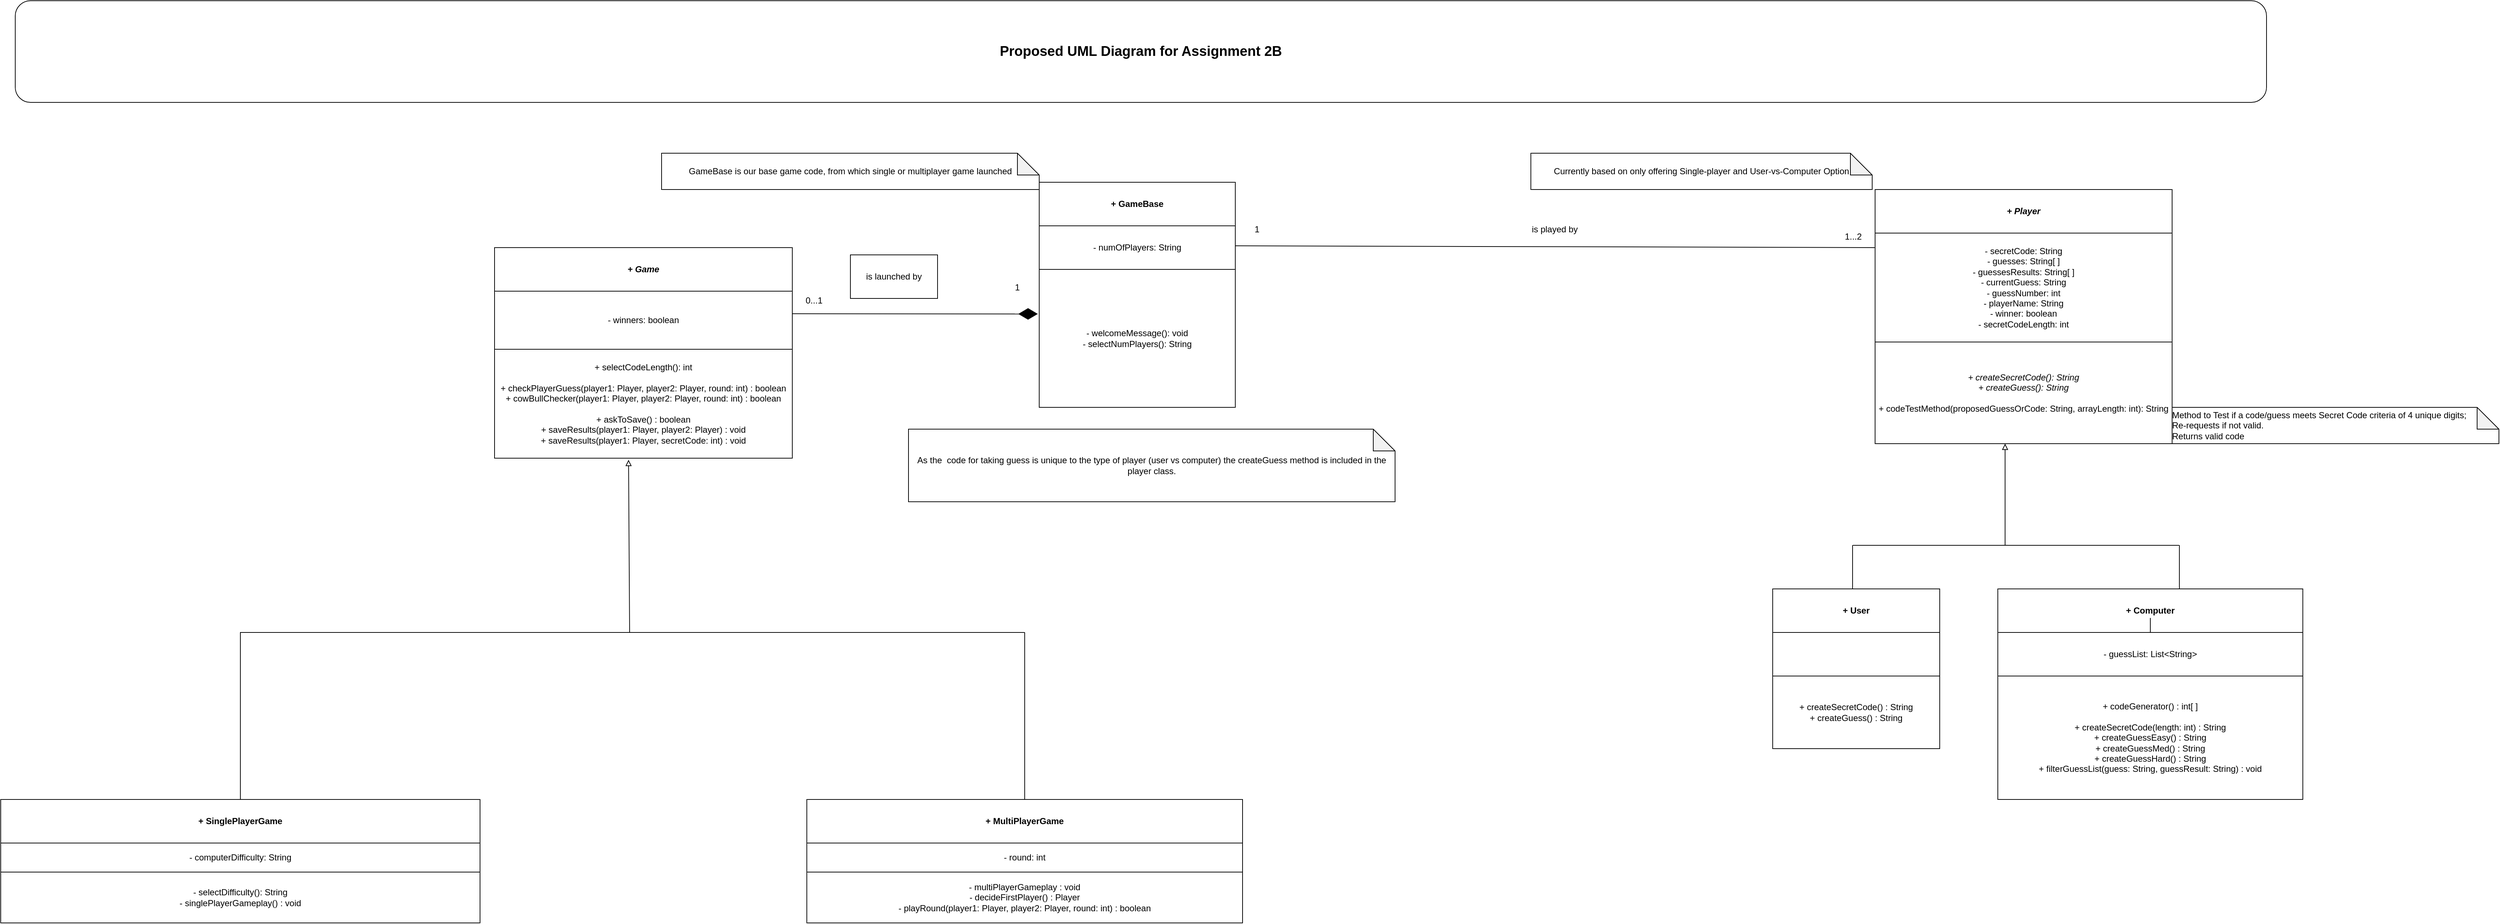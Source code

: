 <mxfile version="24.2.1" type="github">
  <diagram name="Page-1" id="k0b15O7BoX57XoeLq1dA">
    <mxGraphModel dx="1670" dy="754" grid="1" gridSize="10" guides="1" tooltips="1" connect="1" arrows="1" fold="1" page="1" pageScale="1" pageWidth="827" pageHeight="1169" math="0" shadow="0">
      <root>
        <mxCell id="0" />
        <mxCell id="1" parent="0" />
        <mxCell id="XR4MavHLO2OCBJJE3bpX-2" value="&lt;i&gt;+ Player&lt;/i&gt;" style="rounded=0;whiteSpace=wrap;html=1;fontStyle=1" vertex="1" parent="1">
          <mxGeometry x="2701" y="440" width="409" height="60" as="geometry" />
        </mxCell>
        <mxCell id="XR4MavHLO2OCBJJE3bpX-3" value="&lt;div&gt;- secretCode: String&lt;/div&gt;&lt;div&gt;- guesses: String[ ]&lt;/div&gt;&lt;div&gt;- guessesResults: String[ ]&lt;/div&gt;&lt;div&gt;- currentGuess: String&lt;/div&gt;&lt;div&gt;- guessNumber: int&lt;/div&gt;&lt;div&gt;- playerName: String&lt;/div&gt;&lt;div&gt;- winner: boolean&lt;/div&gt;&lt;div&gt;- secretCodeLength: int&lt;/div&gt;" style="rounded=0;whiteSpace=wrap;html=1;" vertex="1" parent="1">
          <mxGeometry x="2701" y="500" width="409" height="150" as="geometry" />
        </mxCell>
        <mxCell id="XR4MavHLO2OCBJJE3bpX-4" value="&lt;div&gt;+ createSecretCode(): String&lt;/div&gt;&lt;div&gt;+ createGuess(): String&lt;/div&gt;&lt;div&gt;&lt;span style=&quot;font-style: normal;&quot;&gt;&lt;br&gt;&lt;/span&gt;&lt;/div&gt;&lt;span style=&quot;font-style: normal;&quot;&gt;+ codeTestMethod(proposedGuessOrCode: String, arrayLength: int): String&lt;/span&gt;" style="rounded=0;whiteSpace=wrap;html=1;fontStyle=2" vertex="1" parent="1">
          <mxGeometry x="2701" y="650" width="409" height="140" as="geometry" />
        </mxCell>
        <mxCell id="XR4MavHLO2OCBJJE3bpX-5" value="" style="endArrow=none;html=1;rounded=0;" edge="1" parent="1">
          <mxGeometry width="50" height="50" relative="1" as="geometry">
            <mxPoint x="2670" y="990" as="sourcePoint" />
            <mxPoint x="2670" y="930" as="targetPoint" />
          </mxGeometry>
        </mxCell>
        <mxCell id="XR4MavHLO2OCBJJE3bpX-6" value="" style="endArrow=none;html=1;rounded=0;" edge="1" parent="1">
          <mxGeometry width="50" height="50" relative="1" as="geometry">
            <mxPoint x="2670" y="930" as="sourcePoint" />
            <mxPoint x="2920" y="930" as="targetPoint" />
          </mxGeometry>
        </mxCell>
        <mxCell id="XR4MavHLO2OCBJJE3bpX-7" value="" style="endArrow=none;html=1;rounded=0;" edge="1" parent="1">
          <mxGeometry width="50" height="50" relative="1" as="geometry">
            <mxPoint x="2920" y="930" as="sourcePoint" />
            <mxPoint x="3120" y="930" as="targetPoint" />
          </mxGeometry>
        </mxCell>
        <mxCell id="XR4MavHLO2OCBJJE3bpX-8" value="" style="endArrow=none;html=1;rounded=0;" edge="1" parent="1">
          <mxGeometry width="50" height="50" relative="1" as="geometry">
            <mxPoint x="3120" y="990" as="sourcePoint" />
            <mxPoint x="3120" y="930" as="targetPoint" />
          </mxGeometry>
        </mxCell>
        <mxCell id="XR4MavHLO2OCBJJE3bpX-9" value="" style="endArrow=block;html=1;rounded=0;endFill=0;entryX=0.431;entryY=1.025;entryDx=0;entryDy=0;entryPerimeter=0;" edge="1" parent="1">
          <mxGeometry width="50" height="50" relative="1" as="geometry">
            <mxPoint x="2880" y="930" as="sourcePoint" />
            <mxPoint x="2879.999" y="790" as="targetPoint" />
          </mxGeometry>
        </mxCell>
        <mxCell id="XR4MavHLO2OCBJJE3bpX-10" value="+ User" style="rounded=0;whiteSpace=wrap;html=1;fontStyle=1" vertex="1" parent="1">
          <mxGeometry x="2560" y="990" width="230" height="60" as="geometry" />
        </mxCell>
        <mxCell id="XR4MavHLO2OCBJJE3bpX-11" value="" style="rounded=0;whiteSpace=wrap;html=1;" vertex="1" parent="1">
          <mxGeometry x="2560" y="1050" width="230" height="60" as="geometry" />
        </mxCell>
        <mxCell id="XR4MavHLO2OCBJJE3bpX-12" value="&lt;div&gt;&lt;div style=&quot;font-size: 12.0px;&quot;&gt;+ createSecretCode() : String&lt;/div&gt;&lt;div style=&quot;font-size: 12.0px;&quot;&gt;+ createGuess() : String&lt;/div&gt;&lt;/div&gt;" style="rounded=0;whiteSpace=wrap;html=1;" vertex="1" parent="1">
          <mxGeometry x="2560" y="1110" width="230" height="100" as="geometry" />
        </mxCell>
        <mxCell id="XR4MavHLO2OCBJJE3bpX-13" value="+ Computer" style="rounded=0;whiteSpace=wrap;html=1;fontStyle=1" vertex="1" parent="1">
          <mxGeometry x="2870" y="990" width="420" height="60" as="geometry" />
        </mxCell>
        <mxCell id="XR4MavHLO2OCBJJE3bpX-44" value="" style="edgeStyle=orthogonalEdgeStyle;rounded=0;orthogonalLoop=1;jettySize=auto;html=1;" edge="1" parent="1" source="XR4MavHLO2OCBJJE3bpX-14" target="XR4MavHLO2OCBJJE3bpX-13">
          <mxGeometry relative="1" as="geometry" />
        </mxCell>
        <mxCell id="XR4MavHLO2OCBJJE3bpX-14" value="- guessList: List&amp;lt;String&amp;gt;" style="rounded=0;whiteSpace=wrap;html=1;" vertex="1" parent="1">
          <mxGeometry x="2870" y="1050" width="420" height="60" as="geometry" />
        </mxCell>
        <mxCell id="XR4MavHLO2OCBJJE3bpX-15" value="+ codeGenerator() : int[ ]&lt;div&gt;&lt;br&gt;&lt;/div&gt;&lt;div&gt;&lt;div style=&quot;font-size: 12.0px;&quot;&gt;+ createSecretCode(length: int) : String&lt;/div&gt;&lt;div style=&quot;font-size: 12.0px;&quot;&gt;+ createGuessEasy() : String&lt;/div&gt;&lt;/div&gt;&lt;div style=&quot;font-size: 12.0px;&quot;&gt;&lt;span style=&quot;font-size: 12.0px;&quot;&gt;+ createGuessMed() : String&lt;/span&gt;&lt;/div&gt;&lt;div style=&quot;font-size: 12.0px;&quot;&gt;&lt;span style=&quot;font-size: 12.0px;&quot;&gt;+ createGuessHard() : String&lt;/span&gt;&lt;span style=&quot;font-size: 12.0px;&quot;&gt;&lt;br&gt;&lt;/span&gt;&lt;/div&gt;&lt;div style=&quot;font-size: 12.0px;&quot;&gt;&lt;span style=&quot;font-size: 12.0px;&quot;&gt;+ filterGuessList(guess: String, guessResult: String) : void&lt;/span&gt;&lt;/div&gt;" style="rounded=0;whiteSpace=wrap;html=1;" vertex="1" parent="1">
          <mxGeometry x="2870" y="1110" width="420" height="170" as="geometry" />
        </mxCell>
        <mxCell id="XR4MavHLO2OCBJJE3bpX-16" value="" style="endArrow=none;html=1;rounded=0;exitX=1;exitY=0.25;exitDx=0;exitDy=0;entryX=1;entryY=1;entryDx=0;entryDy=0;" edge="1" parent="1" target="XR4MavHLO2OCBJJE3bpX-21">
          <mxGeometry width="50" height="50" relative="1" as="geometry">
            <mxPoint x="1820" y="517.5" as="sourcePoint" />
            <mxPoint x="2860" y="518" as="targetPoint" />
          </mxGeometry>
        </mxCell>
        <mxCell id="XR4MavHLO2OCBJJE3bpX-17" value="+ GameBase" style="rounded=0;whiteSpace=wrap;html=1;fontStyle=1" vertex="1" parent="1">
          <mxGeometry x="1550" y="430" width="270" height="60" as="geometry" />
        </mxCell>
        <mxCell id="XR4MavHLO2OCBJJE3bpX-18" value="&lt;div&gt;- numOfPlayers: String&lt;/div&gt;" style="rounded=0;whiteSpace=wrap;html=1;" vertex="1" parent="1">
          <mxGeometry x="1550" y="490" width="270" height="60" as="geometry" />
        </mxCell>
        <mxCell id="XR4MavHLO2OCBJJE3bpX-19" value="&lt;div&gt;- welcomeMessage(): void&lt;/div&gt;&lt;div&gt;- selectNumPlayers(): String&lt;/div&gt;" style="rounded=0;whiteSpace=wrap;html=1;" vertex="1" parent="1">
          <mxGeometry x="1550" y="550" width="270" height="190" as="geometry" />
        </mxCell>
        <mxCell id="XR4MavHLO2OCBJJE3bpX-20" value="1" style="text;html=1;align=center;verticalAlign=middle;whiteSpace=wrap;rounded=0;" vertex="1" parent="1">
          <mxGeometry x="1820" y="480" width="60" height="30" as="geometry" />
        </mxCell>
        <mxCell id="XR4MavHLO2OCBJJE3bpX-21" value="1...2" style="text;html=1;align=center;verticalAlign=middle;whiteSpace=wrap;rounded=0;" vertex="1" parent="1">
          <mxGeometry x="2641" y="490" width="60" height="30" as="geometry" />
        </mxCell>
        <mxCell id="XR4MavHLO2OCBJJE3bpX-22" value="+ SinglePlayerGame" style="rounded=0;whiteSpace=wrap;html=1;fontStyle=1" vertex="1" parent="1">
          <mxGeometry x="120" y="1280" width="660" height="60" as="geometry" />
        </mxCell>
        <mxCell id="XR4MavHLO2OCBJJE3bpX-23" value="- computerDifficulty: String" style="rounded=0;whiteSpace=wrap;html=1;" vertex="1" parent="1">
          <mxGeometry x="120" y="1340" width="660" height="40" as="geometry" />
        </mxCell>
        <mxCell id="XR4MavHLO2OCBJJE3bpX-24" value="&lt;div&gt;- selectDifficulty(): String&lt;/div&gt;-&amp;nbsp;singlePlayerGameplay() : void" style="rounded=0;whiteSpace=wrap;html=1;" vertex="1" parent="1">
          <mxGeometry x="120" y="1380" width="660" height="70" as="geometry" />
        </mxCell>
        <mxCell id="XR4MavHLO2OCBJJE3bpX-25" value="+ MultiPlayerGame" style="rounded=0;whiteSpace=wrap;html=1;fontStyle=1" vertex="1" parent="1">
          <mxGeometry x="1230" y="1280" width="600" height="60" as="geometry" />
        </mxCell>
        <mxCell id="XR4MavHLO2OCBJJE3bpX-26" value="- round: int" style="rounded=0;whiteSpace=wrap;html=1;" vertex="1" parent="1">
          <mxGeometry x="1230" y="1340" width="600" height="40" as="geometry" />
        </mxCell>
        <mxCell id="XR4MavHLO2OCBJJE3bpX-27" value="" style="endArrow=diamondThin;endFill=1;endSize=24;html=1;rounded=0;entryX=-0.007;entryY=0.323;entryDx=0;entryDy=0;entryPerimeter=0;" edge="1" parent="1" target="XR4MavHLO2OCBJJE3bpX-19">
          <mxGeometry width="160" relative="1" as="geometry">
            <mxPoint x="1180" y="611" as="sourcePoint" />
            <mxPoint x="1540" y="611" as="targetPoint" />
          </mxGeometry>
        </mxCell>
        <mxCell id="XR4MavHLO2OCBJJE3bpX-28" value="1" style="text;html=1;align=center;verticalAlign=middle;whiteSpace=wrap;rounded=0;" vertex="1" parent="1">
          <mxGeometry x="1490" y="560" width="60" height="30" as="geometry" />
        </mxCell>
        <mxCell id="XR4MavHLO2OCBJJE3bpX-29" value="0...1" style="text;html=1;align=center;verticalAlign=middle;whiteSpace=wrap;rounded=0;" vertex="1" parent="1">
          <mxGeometry x="1210" y="580" width="60" height="25" as="geometry" />
        </mxCell>
        <mxCell id="XR4MavHLO2OCBJJE3bpX-30" value="&lt;div&gt;- multiPlayerGameplay : void&lt;/div&gt;&lt;div&gt;- decideFirstPlayer() : Player&lt;/div&gt;&lt;div&gt;- playRound(player1: Player, player2: Player, round: int) : boolean&lt;/div&gt;" style="rounded=0;whiteSpace=wrap;html=1;" vertex="1" parent="1">
          <mxGeometry x="1230" y="1380" width="600" height="70" as="geometry" />
        </mxCell>
        <mxCell id="XR4MavHLO2OCBJJE3bpX-31" value="is played by" style="text;html=1;align=center;verticalAlign=middle;whiteSpace=wrap;rounded=0;" vertex="1" parent="1">
          <mxGeometry x="2210" y="480" width="100" height="30" as="geometry" />
        </mxCell>
        <mxCell id="XR4MavHLO2OCBJJE3bpX-32" value="As the &amp;nbsp;code for taking guess is unique to the type of player (user vs computer) the createGuess method is included in the player class." style="shape=note;whiteSpace=wrap;html=1;backgroundOutline=1;darkOpacity=0.05;" vertex="1" parent="1">
          <mxGeometry x="1370" y="770" width="670" height="100" as="geometry" />
        </mxCell>
        <mxCell id="XR4MavHLO2OCBJJE3bpX-33" value="&lt;span style=&quot;font-size: 12.0px; white-space: nowrap;&quot;&gt;Currently based on only offering Single-player and User-vs-Computer Option&lt;/span&gt;" style="shape=note;whiteSpace=wrap;html=1;backgroundOutline=1;darkOpacity=0.05;resizable=1;autosize=0;overflow=width;snapToPoint=0;" vertex="1" parent="1">
          <mxGeometry x="2227" y="390" width="470" height="50" as="geometry" />
        </mxCell>
        <mxCell id="XR4MavHLO2OCBJJE3bpX-34" value="&lt;span style=&quot;text-wrap-mode: nowrap;&quot;&gt;GameBase is our base game code, from which single or multiplayer game launched&lt;/span&gt;" style="shape=note;whiteSpace=wrap;html=1;backgroundOutline=1;darkOpacity=0.05;resizable=1;autosize=0;overflow=width;snapToPoint=0;" vertex="1" parent="1">
          <mxGeometry x="1030" y="390" width="520" height="50" as="geometry" />
        </mxCell>
        <mxCell id="XR4MavHLO2OCBJJE3bpX-35" value="" style="endArrow=block;html=1;rounded=0;endFill=0;entryX=0.45;entryY=1.015;entryDx=0;entryDy=0;entryPerimeter=0;" edge="1" parent="1" target="XR4MavHLO2OCBJJE3bpX-42">
          <mxGeometry width="50" height="50" relative="1" as="geometry">
            <mxPoint x="450" y="1280" as="sourcePoint" />
            <mxPoint x="986" y="820" as="targetPoint" />
            <Array as="points">
              <mxPoint x="450" y="1050" />
              <mxPoint x="986" y="1050" />
            </Array>
          </mxGeometry>
        </mxCell>
        <mxCell id="XR4MavHLO2OCBJJE3bpX-36" value="" style="endArrow=none;html=1;rounded=0;" edge="1" parent="1">
          <mxGeometry width="50" height="50" relative="1" as="geometry">
            <mxPoint x="980" y="1050" as="sourcePoint" />
            <mxPoint x="1530" y="1050" as="targetPoint" />
          </mxGeometry>
        </mxCell>
        <mxCell id="XR4MavHLO2OCBJJE3bpX-37" value="&lt;i&gt;+ Game&lt;/i&gt;" style="rounded=0;whiteSpace=wrap;html=1;fontStyle=1" vertex="1" parent="1">
          <mxGeometry x="800" y="520" width="410" height="60" as="geometry" />
        </mxCell>
        <mxCell id="XR4MavHLO2OCBJJE3bpX-38" value="" style="endArrow=none;html=1;rounded=0;exitX=0.5;exitY=0;exitDx=0;exitDy=0;" edge="1" parent="1" source="XR4MavHLO2OCBJJE3bpX-25">
          <mxGeometry width="50" height="50" relative="1" as="geometry">
            <mxPoint x="1530" y="1270" as="sourcePoint" />
            <mxPoint x="1530" y="1050" as="targetPoint" />
          </mxGeometry>
        </mxCell>
        <mxCell id="XR4MavHLO2OCBJJE3bpX-39" value="&lt;font style=&quot;font-size: 19px;&quot;&gt;&lt;b&gt;Proposed UML Diagram for Assignment 2B&lt;/b&gt;&lt;/font&gt;" style="rounded=1;whiteSpace=wrap;html=1;" vertex="1" parent="1">
          <mxGeometry x="140" y="180" width="3100" height="140" as="geometry" />
        </mxCell>
        <mxCell id="XR4MavHLO2OCBJJE3bpX-40" value="is launched by" style="rounded=0;whiteSpace=wrap;html=1;" vertex="1" parent="1">
          <mxGeometry x="1290" y="530" width="120" height="60" as="geometry" />
        </mxCell>
        <mxCell id="XR4MavHLO2OCBJJE3bpX-41" value="- winners: boolean" style="rounded=0;whiteSpace=wrap;html=1;" vertex="1" parent="1">
          <mxGeometry x="800" y="580" width="410" height="80" as="geometry" />
        </mxCell>
        <mxCell id="XR4MavHLO2OCBJJE3bpX-42" value="&lt;div&gt;+ selectCodeLength(): int&lt;/div&gt;&lt;div&gt;&lt;br&gt;&lt;/div&gt;+ checkPlayerGuess(player1: Player, player2: Player, round: int) : boolean&lt;div&gt;+ cowBullChecker&lt;span style=&quot;font-size: 12.0px;&quot;&gt;(player1: Player, player2: Player, round: int) : boolean&lt;/span&gt;&lt;/div&gt;&lt;div&gt;&lt;span style=&quot;font-size: 12.0px;&quot;&gt;&lt;br&gt;&lt;/span&gt;&lt;/div&gt;&lt;div&gt;&lt;span style=&quot;font-size: 12.0px;&quot;&gt;+ askToSave() : boolean&lt;/span&gt;&lt;/div&gt;&lt;div&gt;&lt;span style=&quot;font-size: 12.0px;&quot;&gt;+ saveResults(player1: Player, player2: Player) : void&lt;/span&gt;&lt;/div&gt;&lt;div&gt;&lt;span style=&quot;font-size: 12.0px;&quot;&gt;+ saveResults(player1: Player, secretCode: int) : void&lt;/span&gt;&lt;/div&gt;" style="rounded=0;whiteSpace=wrap;html=1;" vertex="1" parent="1">
          <mxGeometry x="800" y="660" width="410" height="150" as="geometry" />
        </mxCell>
        <mxCell id="XR4MavHLO2OCBJJE3bpX-43" value="Method to Test if a code/guess meets Secret Code criteria of&amp;nbsp;&lt;span style=&quot;font-size: 12px;&quot;&gt;4 unique digits;&amp;nbsp;&lt;/span&gt;&lt;div&gt;&lt;span style=&quot;font-size: 12px;&quot;&gt;Re-requests if not valid.&lt;/span&gt;&lt;/div&gt;&lt;div&gt;&lt;span style=&quot;font-size: 12px;&quot;&gt;Returns valid code&amp;nbsp;&lt;/span&gt;&lt;/div&gt;" style="shape=note;whiteSpace=wrap;html=1;backgroundOutline=1;darkOpacity=0.05;resizable=1;autosize=0;overflow=width;snapToPoint=0;align=left;spacingLeft=0;spacing=2;" vertex="1" parent="1">
          <mxGeometry x="3110" y="740" width="450" height="50" as="geometry" />
        </mxCell>
      </root>
    </mxGraphModel>
  </diagram>
</mxfile>
